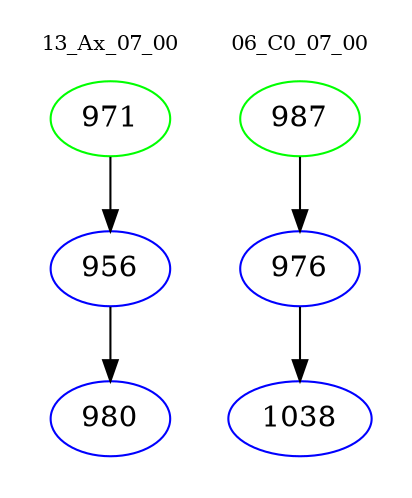 digraph{
subgraph cluster_0 {
color = white
label = "13_Ax_07_00";
fontsize=10;
T0_971 [label="971", color="green"]
T0_971 -> T0_956 [color="black"]
T0_956 [label="956", color="blue"]
T0_956 -> T0_980 [color="black"]
T0_980 [label="980", color="blue"]
}
subgraph cluster_1 {
color = white
label = "06_C0_07_00";
fontsize=10;
T1_987 [label="987", color="green"]
T1_987 -> T1_976 [color="black"]
T1_976 [label="976", color="blue"]
T1_976 -> T1_1038 [color="black"]
T1_1038 [label="1038", color="blue"]
}
}
